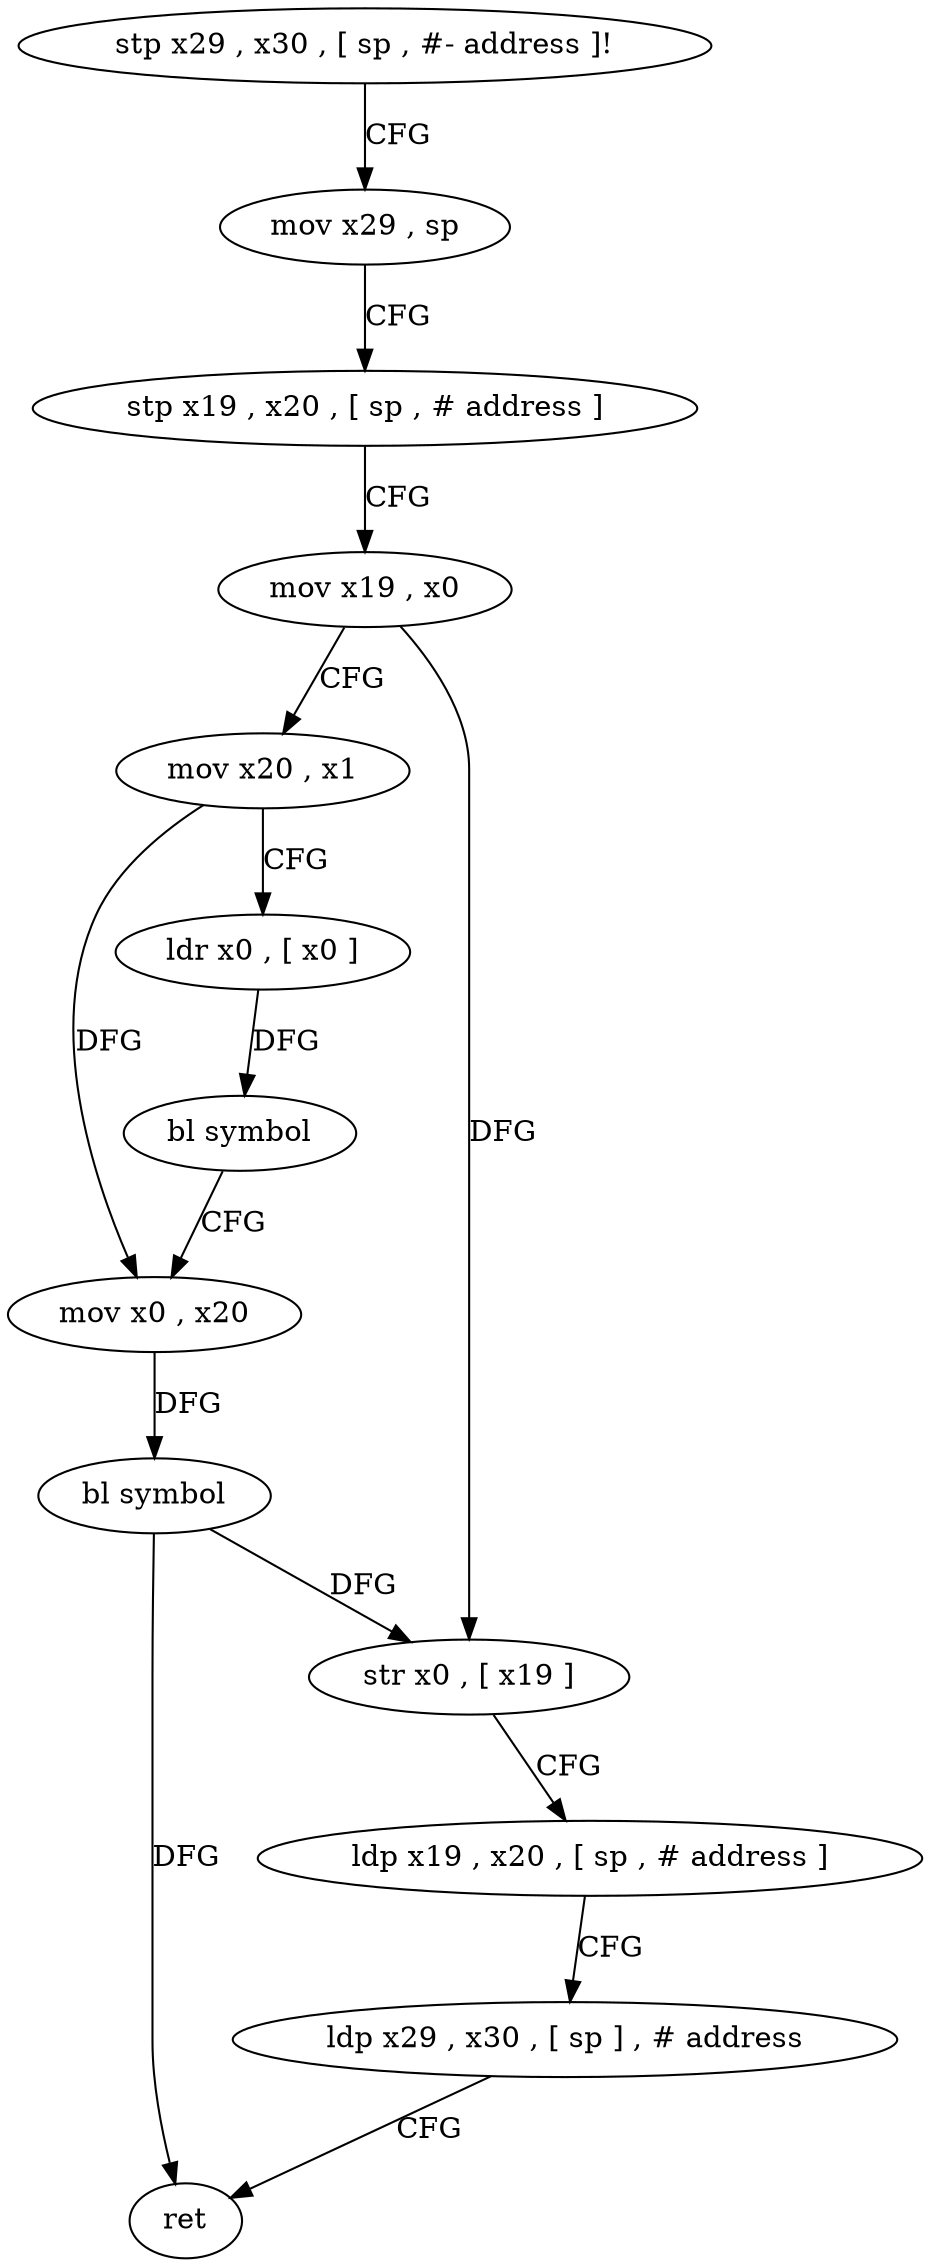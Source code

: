 digraph "func" {
"83492" [label = "stp x29 , x30 , [ sp , #- address ]!" ]
"83496" [label = "mov x29 , sp" ]
"83500" [label = "stp x19 , x20 , [ sp , # address ]" ]
"83504" [label = "mov x19 , x0" ]
"83508" [label = "mov x20 , x1" ]
"83512" [label = "ldr x0 , [ x0 ]" ]
"83516" [label = "bl symbol" ]
"83520" [label = "mov x0 , x20" ]
"83524" [label = "bl symbol" ]
"83528" [label = "str x0 , [ x19 ]" ]
"83532" [label = "ldp x19 , x20 , [ sp , # address ]" ]
"83536" [label = "ldp x29 , x30 , [ sp ] , # address" ]
"83540" [label = "ret" ]
"83492" -> "83496" [ label = "CFG" ]
"83496" -> "83500" [ label = "CFG" ]
"83500" -> "83504" [ label = "CFG" ]
"83504" -> "83508" [ label = "CFG" ]
"83504" -> "83528" [ label = "DFG" ]
"83508" -> "83512" [ label = "CFG" ]
"83508" -> "83520" [ label = "DFG" ]
"83512" -> "83516" [ label = "DFG" ]
"83516" -> "83520" [ label = "CFG" ]
"83520" -> "83524" [ label = "DFG" ]
"83524" -> "83528" [ label = "DFG" ]
"83524" -> "83540" [ label = "DFG" ]
"83528" -> "83532" [ label = "CFG" ]
"83532" -> "83536" [ label = "CFG" ]
"83536" -> "83540" [ label = "CFG" ]
}
